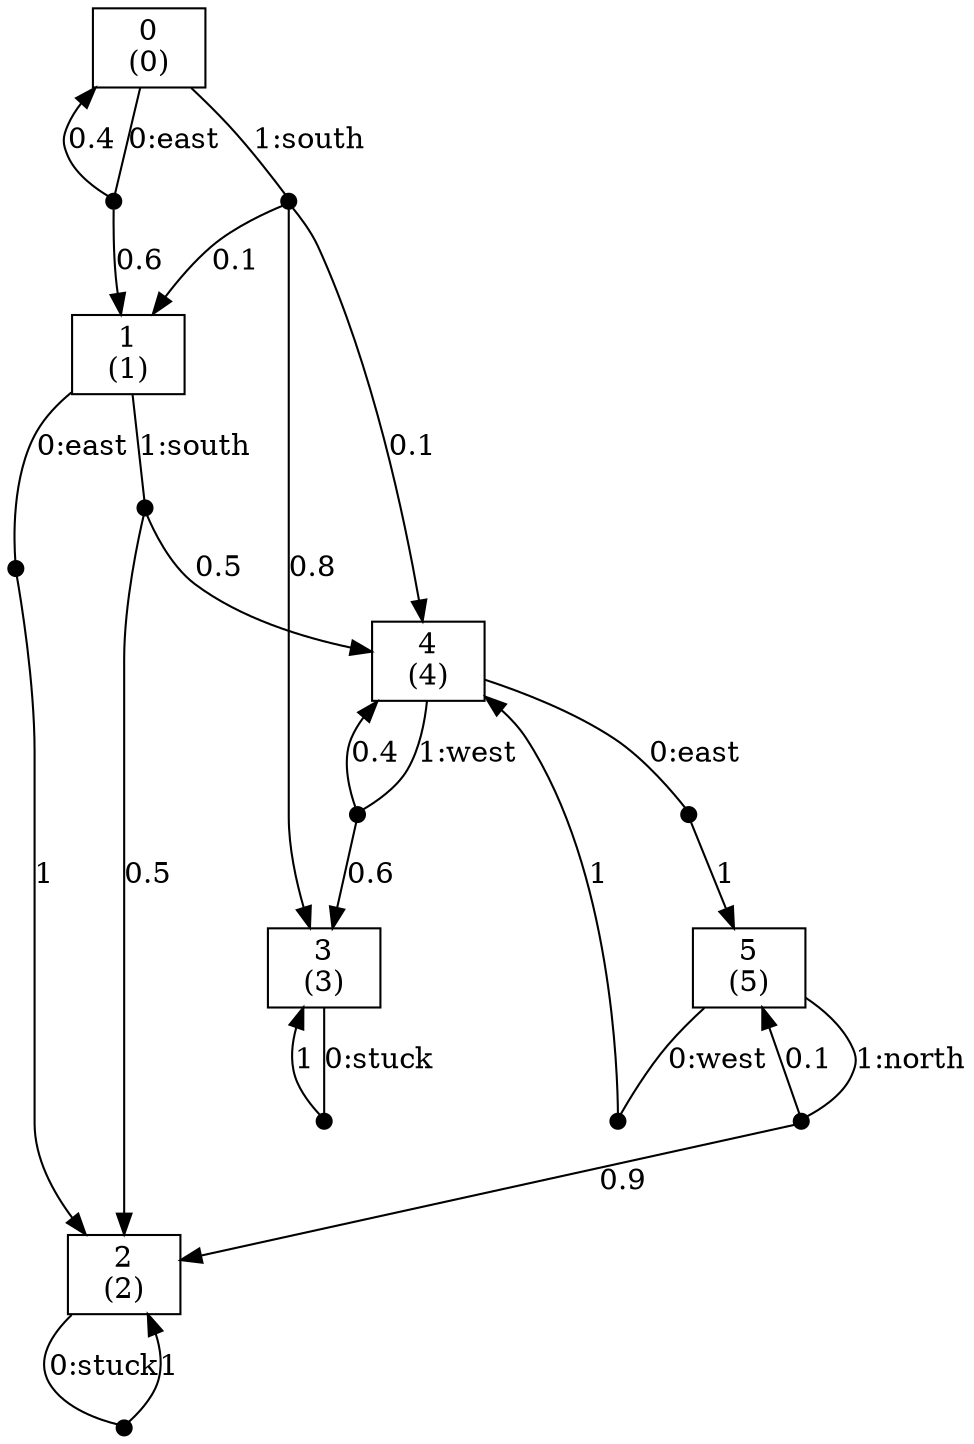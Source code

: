 digraph M {
node [label="",shape="box"];
0 [label="0\n(0)"];
0 -> n0_0  [label="0:east",arrowhead="none"];
n0_0 [ shape=point,width=0.1,height=0.1,label="" ];
n0_0 -> 0 [label="0.4"];
n0_0 -> 1 [label="0.6"];
0 -> n0_1  [label="1:south",arrowhead="none"];
n0_1 [ shape=point,width=0.1,height=0.1,label="" ];
n0_1 -> 1 [label="0.1"];
n0_1 -> 3 [label="0.8"];
n0_1 -> 4 [label="0.1"];
1 [label="1\n(1)"];
1 -> n1_0  [label="0:east",arrowhead="none"];
n1_0 [ shape=point,width=0.1,height=0.1,label="" ];
n1_0 -> 2 [label="1"];
1 -> n1_1  [label="1:south",arrowhead="none"];
n1_1 [ shape=point,width=0.1,height=0.1,label="" ];
n1_1 -> 2 [label="0.5"];
n1_1 -> 4 [label="0.5"];
2 [label="2\n(2)"];
2 -> n2_0  [label="0:stuck",arrowhead="none"];
n2_0 [ shape=point,width=0.1,height=0.1,label="" ];
n2_0 -> 2 [label="1"];
3 [label="3\n(3)"];
3 -> n3_0  [label="0:stuck",arrowhead="none"];
n3_0 [ shape=point,width=0.1,height=0.1,label="" ];
n3_0 -> 3 [label="1"];
4 [label="4\n(4)"];
4 -> n4_0  [label="0:east",arrowhead="none"];
n4_0 [ shape=point,width=0.1,height=0.1,label="" ];
n4_0 -> 5 [label="1"];
4 -> n4_1  [label="1:west",arrowhead="none"];
n4_1 [ shape=point,width=0.1,height=0.1,label="" ];
n4_1 -> 3 [label="0.6"];
n4_1 -> 4 [label="0.4"];
5 [label="5\n(5)"];
5 -> n5_0  [label="0:west",arrowhead="none"];
n5_0 [ shape=point,width=0.1,height=0.1,label="" ];
n5_0 -> 4 [label="1"];
5 -> n5_1  [label="1:north",arrowhead="none"];
n5_1 [ shape=point,width=0.1,height=0.1,label="" ];
n5_1 -> 2 [label="0.9"];
n5_1 -> 5 [label="0.1"];
}
